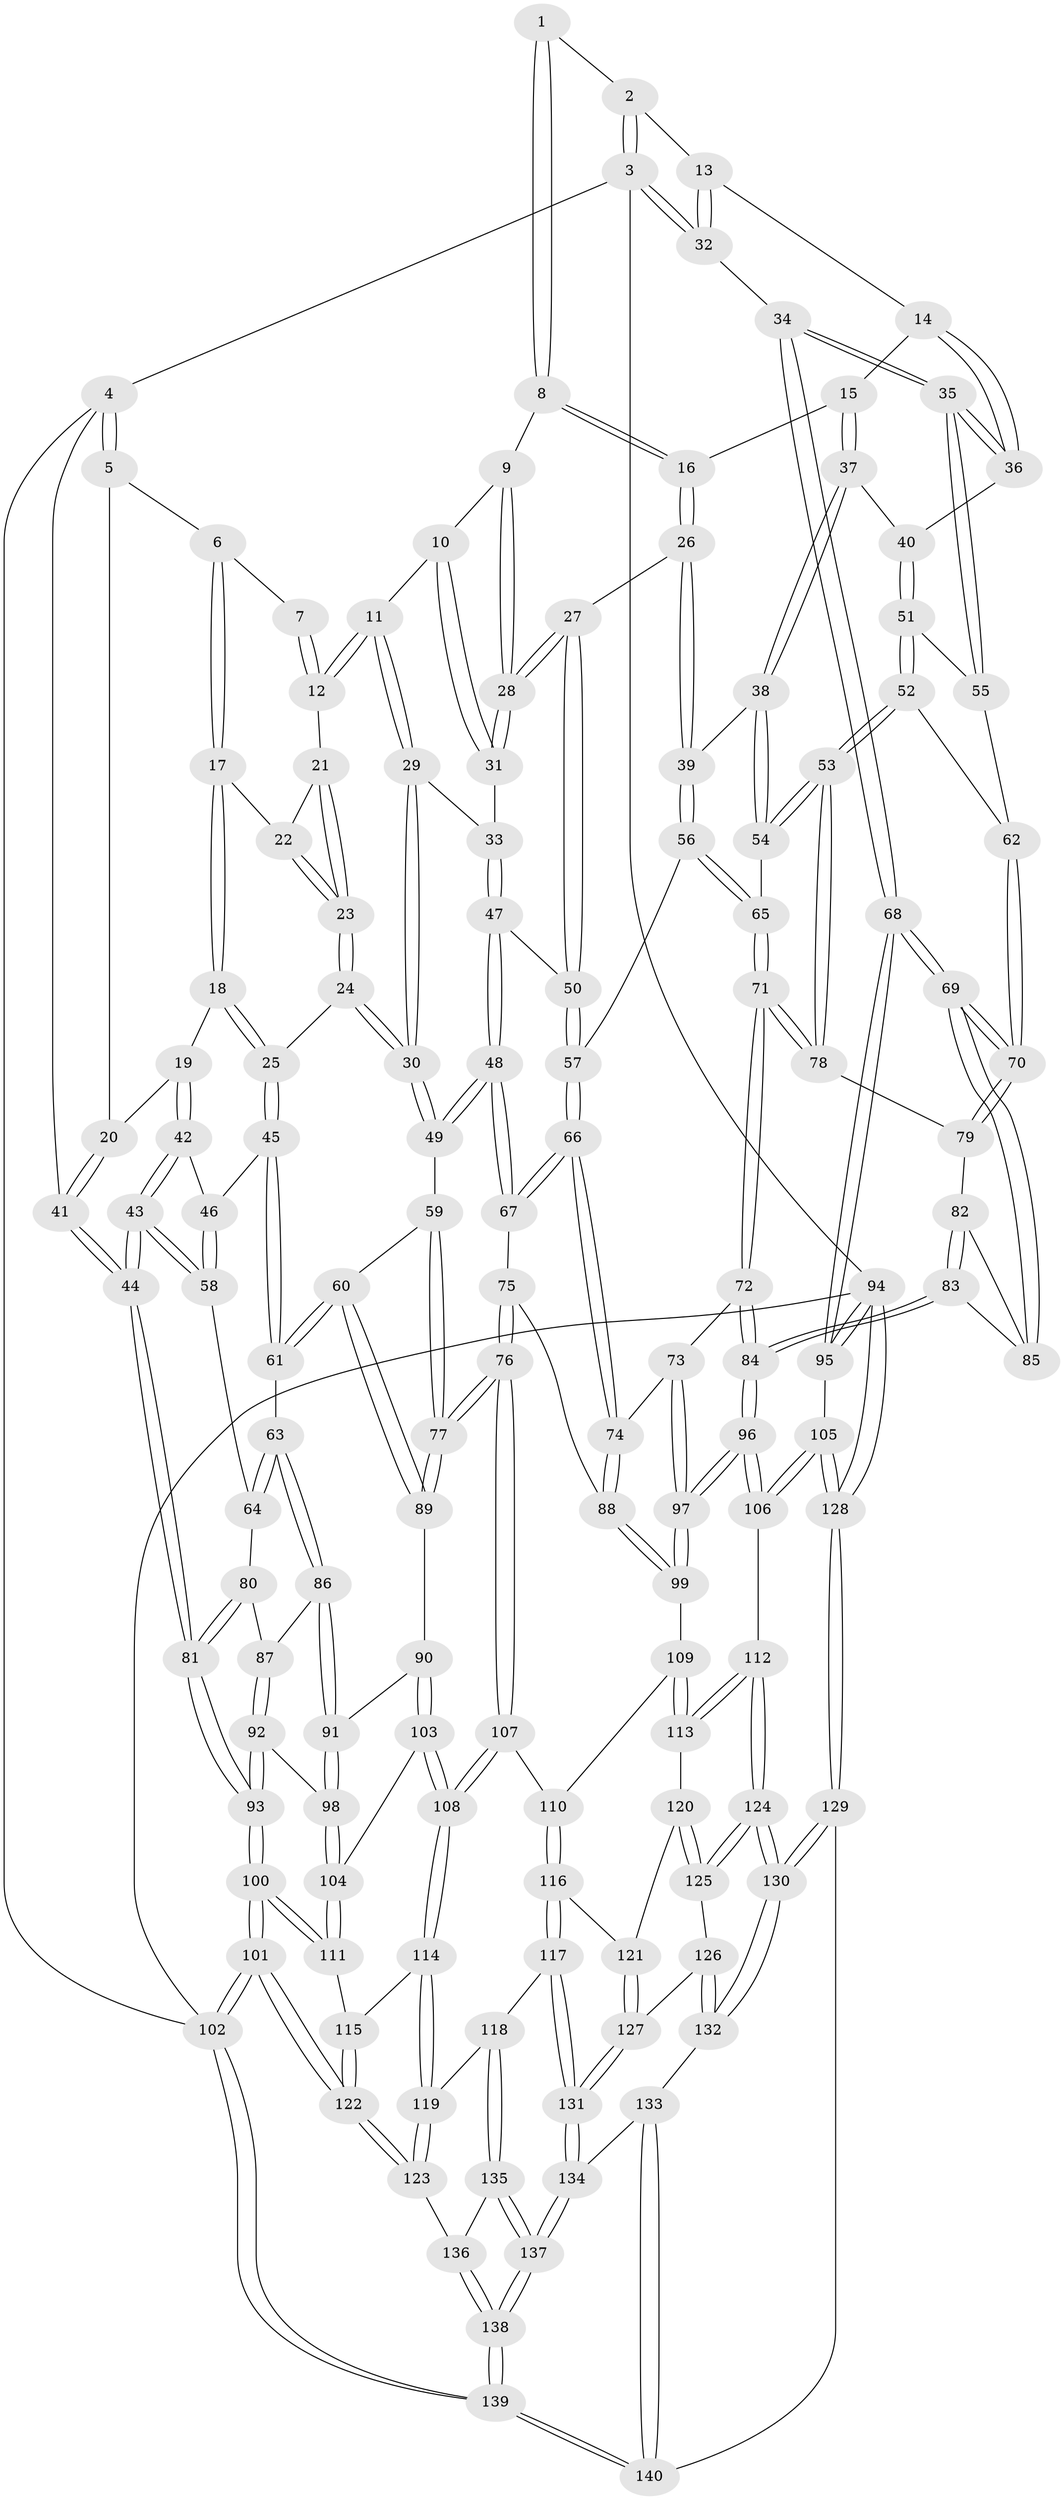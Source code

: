 // Generated by graph-tools (version 1.1) at 2025/51/03/09/25 03:51:09]
// undirected, 140 vertices, 347 edges
graph export_dot {
graph [start="1"]
  node [color=gray90,style=filled];
  1 [pos="+0.6255546488016388+0"];
  2 [pos="+1+0"];
  3 [pos="+1+0"];
  4 [pos="+0+0"];
  5 [pos="+0.026833576936333373+0"];
  6 [pos="+0.22620172130969932+0"];
  7 [pos="+0.4733580113412851+0"];
  8 [pos="+0.6383786599855835+0"];
  9 [pos="+0.6033596928241992+0.01789157709695764"];
  10 [pos="+0.5261034986946195+0.0803251973676186"];
  11 [pos="+0.47905106416712556+0.09176693467419345"];
  12 [pos="+0.4554105140090186+0.08140404974070853"];
  13 [pos="+0.8751839459920572+0.058958443998801006"];
  14 [pos="+0.8633929450816665+0.08028558225484604"];
  15 [pos="+0.7940278127581657+0.11533189784591491"];
  16 [pos="+0.6570060476497225+0.01505798864390811"];
  17 [pos="+0.2344062769672263+0"];
  18 [pos="+0.19731420332202068+0.13278986947784988"];
  19 [pos="+0.11127160457564354+0.1502764063426435"];
  20 [pos="+0.10682297102165327+0.14525150147600266"];
  21 [pos="+0.4518005098440071+0.08139953279749187"];
  22 [pos="+0.2795848523366653+0"];
  23 [pos="+0.3601868435150165+0.11802193243553802"];
  24 [pos="+0.32240173632872243+0.2000004236685762"];
  25 [pos="+0.24605914463854042+0.18092902652894607"];
  26 [pos="+0.6311203195676538+0.2007194092335183"];
  27 [pos="+0.5974199948446456+0.20872014159419702"];
  28 [pos="+0.5730634336011642+0.19419674903033307"];
  29 [pos="+0.4742003203052273+0.15472582921425537"];
  30 [pos="+0.34834724721500954+0.23400328964846187"];
  31 [pos="+0.5639093054437946+0.19005921460949296"];
  32 [pos="+1+0.13726458967495547"];
  33 [pos="+0.5093430337563012+0.19680278249036082"];
  34 [pos="+1+0.20589561809161058"];
  35 [pos="+1+0.21198317963988814"];
  36 [pos="+0.9552539668504011+0.1720049584113894"];
  37 [pos="+0.7920688287147404+0.1267284331733168"];
  38 [pos="+0.7405374491363181+0.23921298933305865"];
  39 [pos="+0.7043304611219136+0.23663476855471394"];
  40 [pos="+0.8850307301258539+0.22308756321066062"];
  41 [pos="+0+0"];
  42 [pos="+0.0755023570874498+0.2009219126434138"];
  43 [pos="+0+0.2712031210218547"];
  44 [pos="+0+0.2785910994551065"];
  45 [pos="+0.18149909325455618+0.2796480312812726"];
  46 [pos="+0.10560205600073354+0.2404437601246813"];
  47 [pos="+0.4606335285468383+0.27524874821714357"];
  48 [pos="+0.4014957587754019+0.29857494827305553"];
  49 [pos="+0.3668625977095332+0.278415977475842"];
  50 [pos="+0.5634302784973915+0.2895228310467801"];
  51 [pos="+0.8751343841637031+0.26517919846870136"];
  52 [pos="+0.834818767830924+0.3133301246855662"];
  53 [pos="+0.8243891254226+0.3180662069271937"];
  54 [pos="+0.7468779394656117+0.24955800898943123"];
  55 [pos="+0.9988479244551576+0.2601020321183284"];
  56 [pos="+0.633365767146574+0.31991085068606817"];
  57 [pos="+0.583827469489113+0.332419139345502"];
  58 [pos="+0.09642980847511591+0.34936076733517496"];
  59 [pos="+0.3435064678968122+0.29991831817804276"];
  60 [pos="+0.18153005953134332+0.37963859032870323"];
  61 [pos="+0.17402566613207876+0.37683061249755373"];
  62 [pos="+0.9312854273745491+0.33066868778910796"];
  63 [pos="+0.16616611665626807+0.37863585139118927"];
  64 [pos="+0.09794468482512261+0.3505506832513174"];
  65 [pos="+0.6881610542378869+0.3629884136257298"];
  66 [pos="+0.5640056811220274+0.4150078937490188"];
  67 [pos="+0.4271618392073991+0.35893711483803936"];
  68 [pos="+1+0.5489555318808558"];
  69 [pos="+1+0.5254396066422513"];
  70 [pos="+0.9808093740723021+0.42064848251992826"];
  71 [pos="+0.6944764416975411+0.40843555102953133"];
  72 [pos="+0.6866300788988601+0.4218411714051601"];
  73 [pos="+0.6444021269314016+0.4393309014117117"];
  74 [pos="+0.5706510200658311+0.42935504063327046"];
  75 [pos="+0.41289877918242246+0.40441362260782554"];
  76 [pos="+0.329532899535654+0.5319351462366049"];
  77 [pos="+0.28563148769300506+0.5034233127954774"];
  78 [pos="+0.8201135743908821+0.3583870478023996"];
  79 [pos="+0.8277431470520669+0.377888541695988"];
  80 [pos="+0.02647776893866096+0.42934294500814824"];
  81 [pos="+0+0.36324963637633223"];
  82 [pos="+0.8277069322680372+0.38167643543617696"];
  83 [pos="+0.8017322952963329+0.5181525422566029"];
  84 [pos="+0.7976723916759628+0.521366454740679"];
  85 [pos="+0.9539659028118165+0.5107658321219289"];
  86 [pos="+0.10792683170751587+0.4638263933079768"];
  87 [pos="+0.04911240906535397+0.4503489603494585"];
  88 [pos="+0.5224312751282337+0.5311341607780437"];
  89 [pos="+0.28253167042290733+0.5023818894621478"];
  90 [pos="+0.24375614047220318+0.5195411167237294"];
  91 [pos="+0.10866147477372595+0.501076696054278"];
  92 [pos="+0.00806058232978284+0.5203410964576491"];
  93 [pos="+0+0.4942353176307141"];
  94 [pos="+1+1"];
  95 [pos="+1+0.6754915062285733"];
  96 [pos="+0.7370609086538905+0.6487114129244202"];
  97 [pos="+0.6947844872524501+0.6204045565011986"];
  98 [pos="+0.08593058145537574+0.5607029106349294"];
  99 [pos="+0.5121822804832498+0.5694133560706666"];
  100 [pos="+0+0.8348367037933958"];
  101 [pos="+0+1"];
  102 [pos="+0+1"];
  103 [pos="+0.12693531625260238+0.6172898117837701"];
  104 [pos="+0.09891786122977218+0.6106942198722947"];
  105 [pos="+0.8188961701375737+0.7211809483802203"];
  106 [pos="+0.7408097388929605+0.6606117058662774"];
  107 [pos="+0.36963860795572034+0.6002111311933682"];
  108 [pos="+0.20006030087186438+0.6814161214537598"];
  109 [pos="+0.4900418146846982+0.5841721891108687"];
  110 [pos="+0.37234610522776146+0.601983493358196"];
  111 [pos="+0.0551888252764947+0.647035789440448"];
  112 [pos="+0.6519936341271542+0.7337062491309617"];
  113 [pos="+0.5426746952361512+0.7282958019329239"];
  114 [pos="+0.19788832394488237+0.7142193127960443"];
  115 [pos="+0.11088864286193247+0.7368040745516405"];
  116 [pos="+0.3782165401951364+0.7337488054882191"];
  117 [pos="+0.34626693809151143+0.7934243190467176"];
  118 [pos="+0.31626811329175625+0.8002924757034156"];
  119 [pos="+0.21308145841587736+0.7746124704976369"];
  120 [pos="+0.5277265609208205+0.7473401088020469"];
  121 [pos="+0.4448790970675508+0.7553398021281851"];
  122 [pos="+0.05585507148723137+0.8523890819294453"];
  123 [pos="+0.15923799999475047+0.8368325134544674"];
  124 [pos="+0.6256768136415308+0.8426732620848519"];
  125 [pos="+0.5316813821291166+0.8024826514144814"];
  126 [pos="+0.5100403688683053+0.828378324712992"];
  127 [pos="+0.47162772282554366+0.8126255054254349"];
  128 [pos="+0.7565584593798804+1"];
  129 [pos="+0.7390842798525864+1"];
  130 [pos="+0.6721110417078083+1"];
  131 [pos="+0.39552998647378895+0.875549688773777"];
  132 [pos="+0.5009739866078603+0.930263911779416"];
  133 [pos="+0.42030980880983343+0.90724855937501"];
  134 [pos="+0.3983965874028745+0.8839196377568713"];
  135 [pos="+0.2745113241129347+0.8796033495690816"];
  136 [pos="+0.19543709869195366+0.8816146558495731"];
  137 [pos="+0.29083446595523466+0.9425268091552123"];
  138 [pos="+0.22836658068749577+1"];
  139 [pos="+0.2070043389526295+1"];
  140 [pos="+0.2491966029935137+1"];
  1 -- 2;
  1 -- 8;
  1 -- 8;
  2 -- 3;
  2 -- 3;
  2 -- 13;
  3 -- 4;
  3 -- 32;
  3 -- 32;
  3 -- 94;
  4 -- 5;
  4 -- 5;
  4 -- 41;
  4 -- 102;
  5 -- 6;
  5 -- 20;
  6 -- 7;
  6 -- 17;
  6 -- 17;
  7 -- 12;
  7 -- 12;
  8 -- 9;
  8 -- 16;
  8 -- 16;
  9 -- 10;
  9 -- 28;
  9 -- 28;
  10 -- 11;
  10 -- 31;
  10 -- 31;
  11 -- 12;
  11 -- 12;
  11 -- 29;
  11 -- 29;
  12 -- 21;
  13 -- 14;
  13 -- 32;
  13 -- 32;
  14 -- 15;
  14 -- 36;
  14 -- 36;
  15 -- 16;
  15 -- 37;
  15 -- 37;
  16 -- 26;
  16 -- 26;
  17 -- 18;
  17 -- 18;
  17 -- 22;
  18 -- 19;
  18 -- 25;
  18 -- 25;
  19 -- 20;
  19 -- 42;
  19 -- 42;
  20 -- 41;
  20 -- 41;
  21 -- 22;
  21 -- 23;
  21 -- 23;
  22 -- 23;
  22 -- 23;
  23 -- 24;
  23 -- 24;
  24 -- 25;
  24 -- 30;
  24 -- 30;
  25 -- 45;
  25 -- 45;
  26 -- 27;
  26 -- 39;
  26 -- 39;
  27 -- 28;
  27 -- 28;
  27 -- 50;
  27 -- 50;
  28 -- 31;
  28 -- 31;
  29 -- 30;
  29 -- 30;
  29 -- 33;
  30 -- 49;
  30 -- 49;
  31 -- 33;
  32 -- 34;
  33 -- 47;
  33 -- 47;
  34 -- 35;
  34 -- 35;
  34 -- 68;
  34 -- 68;
  35 -- 36;
  35 -- 36;
  35 -- 55;
  35 -- 55;
  36 -- 40;
  37 -- 38;
  37 -- 38;
  37 -- 40;
  38 -- 39;
  38 -- 54;
  38 -- 54;
  39 -- 56;
  39 -- 56;
  40 -- 51;
  40 -- 51;
  41 -- 44;
  41 -- 44;
  42 -- 43;
  42 -- 43;
  42 -- 46;
  43 -- 44;
  43 -- 44;
  43 -- 58;
  43 -- 58;
  44 -- 81;
  44 -- 81;
  45 -- 46;
  45 -- 61;
  45 -- 61;
  46 -- 58;
  46 -- 58;
  47 -- 48;
  47 -- 48;
  47 -- 50;
  48 -- 49;
  48 -- 49;
  48 -- 67;
  48 -- 67;
  49 -- 59;
  50 -- 57;
  50 -- 57;
  51 -- 52;
  51 -- 52;
  51 -- 55;
  52 -- 53;
  52 -- 53;
  52 -- 62;
  53 -- 54;
  53 -- 54;
  53 -- 78;
  53 -- 78;
  54 -- 65;
  55 -- 62;
  56 -- 57;
  56 -- 65;
  56 -- 65;
  57 -- 66;
  57 -- 66;
  58 -- 64;
  59 -- 60;
  59 -- 77;
  59 -- 77;
  60 -- 61;
  60 -- 61;
  60 -- 89;
  60 -- 89;
  61 -- 63;
  62 -- 70;
  62 -- 70;
  63 -- 64;
  63 -- 64;
  63 -- 86;
  63 -- 86;
  64 -- 80;
  65 -- 71;
  65 -- 71;
  66 -- 67;
  66 -- 67;
  66 -- 74;
  66 -- 74;
  67 -- 75;
  68 -- 69;
  68 -- 69;
  68 -- 95;
  68 -- 95;
  69 -- 70;
  69 -- 70;
  69 -- 85;
  69 -- 85;
  70 -- 79;
  70 -- 79;
  71 -- 72;
  71 -- 72;
  71 -- 78;
  71 -- 78;
  72 -- 73;
  72 -- 84;
  72 -- 84;
  73 -- 74;
  73 -- 97;
  73 -- 97;
  74 -- 88;
  74 -- 88;
  75 -- 76;
  75 -- 76;
  75 -- 88;
  76 -- 77;
  76 -- 77;
  76 -- 107;
  76 -- 107;
  77 -- 89;
  77 -- 89;
  78 -- 79;
  79 -- 82;
  80 -- 81;
  80 -- 81;
  80 -- 87;
  81 -- 93;
  81 -- 93;
  82 -- 83;
  82 -- 83;
  82 -- 85;
  83 -- 84;
  83 -- 84;
  83 -- 85;
  84 -- 96;
  84 -- 96;
  86 -- 87;
  86 -- 91;
  86 -- 91;
  87 -- 92;
  87 -- 92;
  88 -- 99;
  88 -- 99;
  89 -- 90;
  90 -- 91;
  90 -- 103;
  90 -- 103;
  91 -- 98;
  91 -- 98;
  92 -- 93;
  92 -- 93;
  92 -- 98;
  93 -- 100;
  93 -- 100;
  94 -- 95;
  94 -- 95;
  94 -- 128;
  94 -- 128;
  94 -- 102;
  95 -- 105;
  96 -- 97;
  96 -- 97;
  96 -- 106;
  96 -- 106;
  97 -- 99;
  97 -- 99;
  98 -- 104;
  98 -- 104;
  99 -- 109;
  100 -- 101;
  100 -- 101;
  100 -- 111;
  100 -- 111;
  101 -- 102;
  101 -- 102;
  101 -- 122;
  101 -- 122;
  102 -- 139;
  102 -- 139;
  103 -- 104;
  103 -- 108;
  103 -- 108;
  104 -- 111;
  104 -- 111;
  105 -- 106;
  105 -- 106;
  105 -- 128;
  105 -- 128;
  106 -- 112;
  107 -- 108;
  107 -- 108;
  107 -- 110;
  108 -- 114;
  108 -- 114;
  109 -- 110;
  109 -- 113;
  109 -- 113;
  110 -- 116;
  110 -- 116;
  111 -- 115;
  112 -- 113;
  112 -- 113;
  112 -- 124;
  112 -- 124;
  113 -- 120;
  114 -- 115;
  114 -- 119;
  114 -- 119;
  115 -- 122;
  115 -- 122;
  116 -- 117;
  116 -- 117;
  116 -- 121;
  117 -- 118;
  117 -- 131;
  117 -- 131;
  118 -- 119;
  118 -- 135;
  118 -- 135;
  119 -- 123;
  119 -- 123;
  120 -- 121;
  120 -- 125;
  120 -- 125;
  121 -- 127;
  121 -- 127;
  122 -- 123;
  122 -- 123;
  123 -- 136;
  124 -- 125;
  124 -- 125;
  124 -- 130;
  124 -- 130;
  125 -- 126;
  126 -- 127;
  126 -- 132;
  126 -- 132;
  127 -- 131;
  127 -- 131;
  128 -- 129;
  128 -- 129;
  129 -- 130;
  129 -- 130;
  129 -- 140;
  130 -- 132;
  130 -- 132;
  131 -- 134;
  131 -- 134;
  132 -- 133;
  133 -- 134;
  133 -- 140;
  133 -- 140;
  134 -- 137;
  134 -- 137;
  135 -- 136;
  135 -- 137;
  135 -- 137;
  136 -- 138;
  136 -- 138;
  137 -- 138;
  137 -- 138;
  138 -- 139;
  138 -- 139;
  139 -- 140;
  139 -- 140;
}
